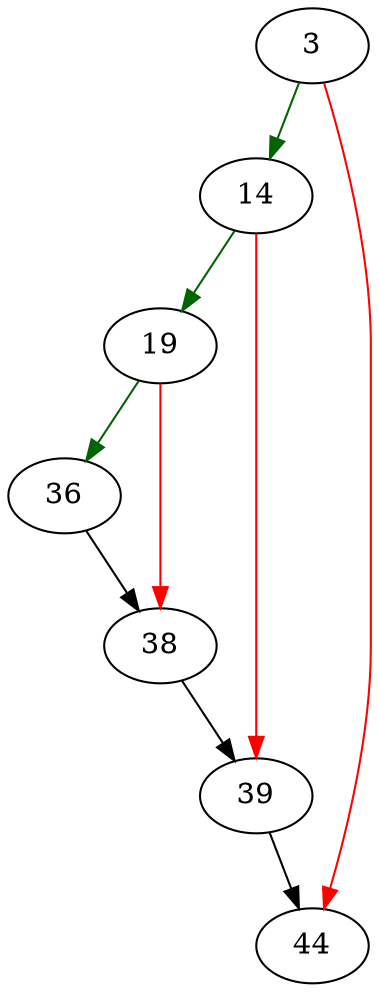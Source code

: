 strict digraph "ntileStepFunc" {
	// Node definitions.
	3 [entry=true];
	14;
	44;
	19;
	39;
	36;
	38;

	// Edge definitions.
	3 -> 14 [
		color=darkgreen
		cond=true
	];
	3 -> 44 [
		color=red
		cond=false
	];
	14 -> 19 [
		color=darkgreen
		cond=true
	];
	14 -> 39 [
		color=red
		cond=false
	];
	19 -> 36 [
		color=darkgreen
		cond=true
	];
	19 -> 38 [
		color=red
		cond=false
	];
	39 -> 44;
	36 -> 38;
	38 -> 39;
}